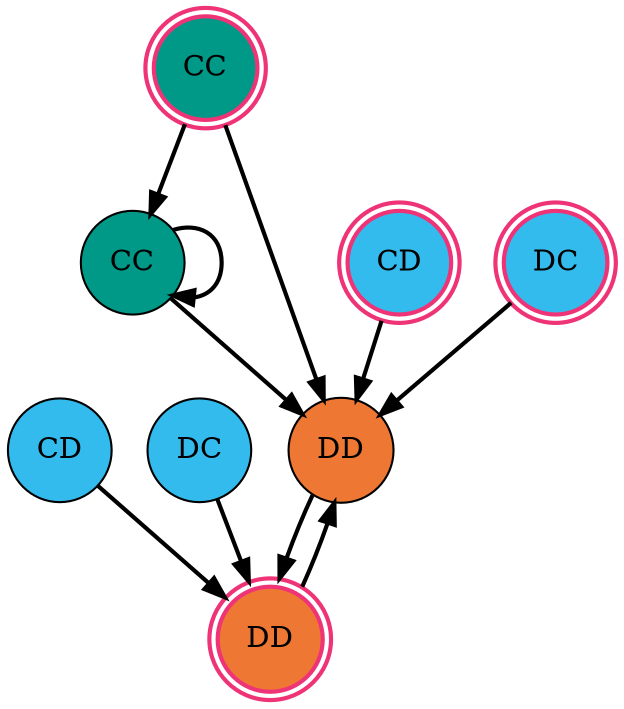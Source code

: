 
digraph {
    graph [rankdir=TD];
    node [style=filled];
    edge [penwidth=2];

    gCC [label="CC", fillcolor="#009988", shape="circle"];
    gCD [label="CD", fillcolor="#33bbee", shape="circle"];
    gDC [label="DC", fillcolor="#33bbee", shape="circle"];
    gDD [label="DD", fillcolor="#ee7733", shape="circle"];

    bCC [label="CC", fillcolor="#009988", shape="doublecircle", color="#ee3377", penwidth=2];
    bCD [label="CD", fillcolor="#33bbee", shape="doublecircle", color="#ee3377", penwidth=2];
    bDC [label="DC", fillcolor="#33bbee", shape="doublecircle", color="#ee3377", penwidth=2];
    bDD [label="DD", fillcolor="#ee7733", shape="doublecircle", color="#ee3377", penwidth=2];

    gCC -> gDD;
    gCC -> gCC;
    gDD -> bDD;
    bDD -> gDD;
    gCD -> bDD;
    gDC -> bDD;
    bCC -> gDD;
    bCC -> gCC;
    bCD -> gDD;
    bDC -> gDD;
}